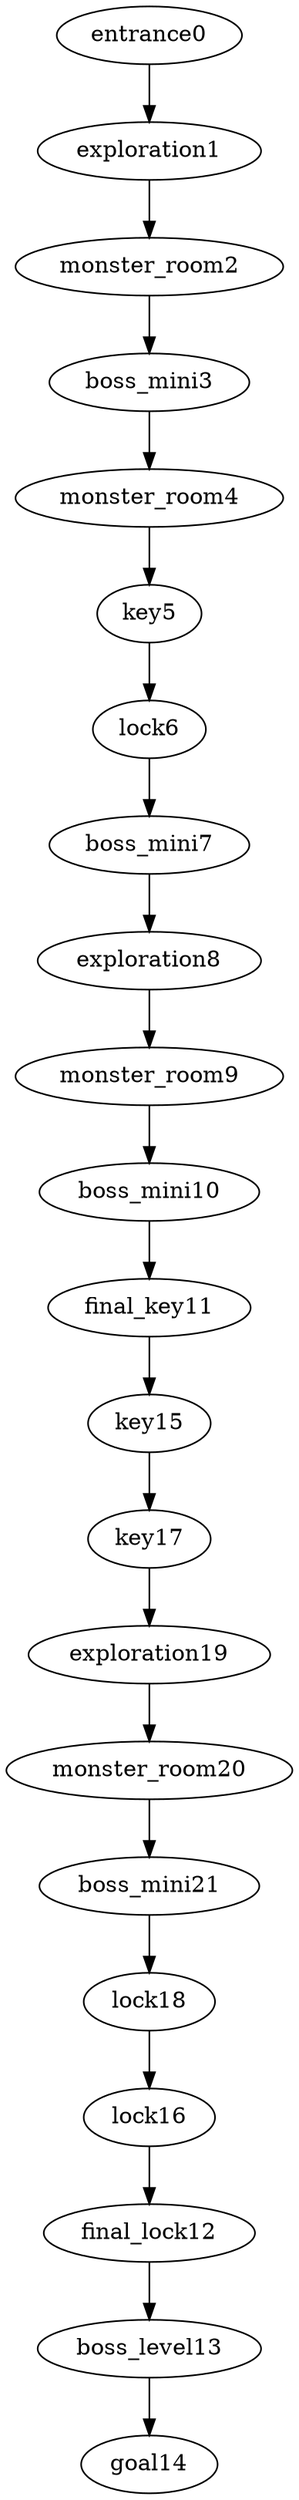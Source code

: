 digraph mission {
entrance0 -> exploration1
exploration1 -> monster_room2
monster_room2 -> boss_mini3
boss_mini3 -> monster_room4
monster_room4 -> key5
key5 -> lock6
lock6 -> boss_mini7
boss_mini7 -> exploration8
exploration8 -> monster_room9
monster_room9 -> boss_mini10
boss_mini10 -> final_key11
final_key11 -> key15
final_lock12 -> boss_level13
boss_level13 -> goal14
key15 -> key17
lock16 -> final_lock12
key17 -> exploration19
lock18 -> lock16
exploration19 -> monster_room20
monster_room20 -> boss_mini21
boss_mini21 -> lock18
}